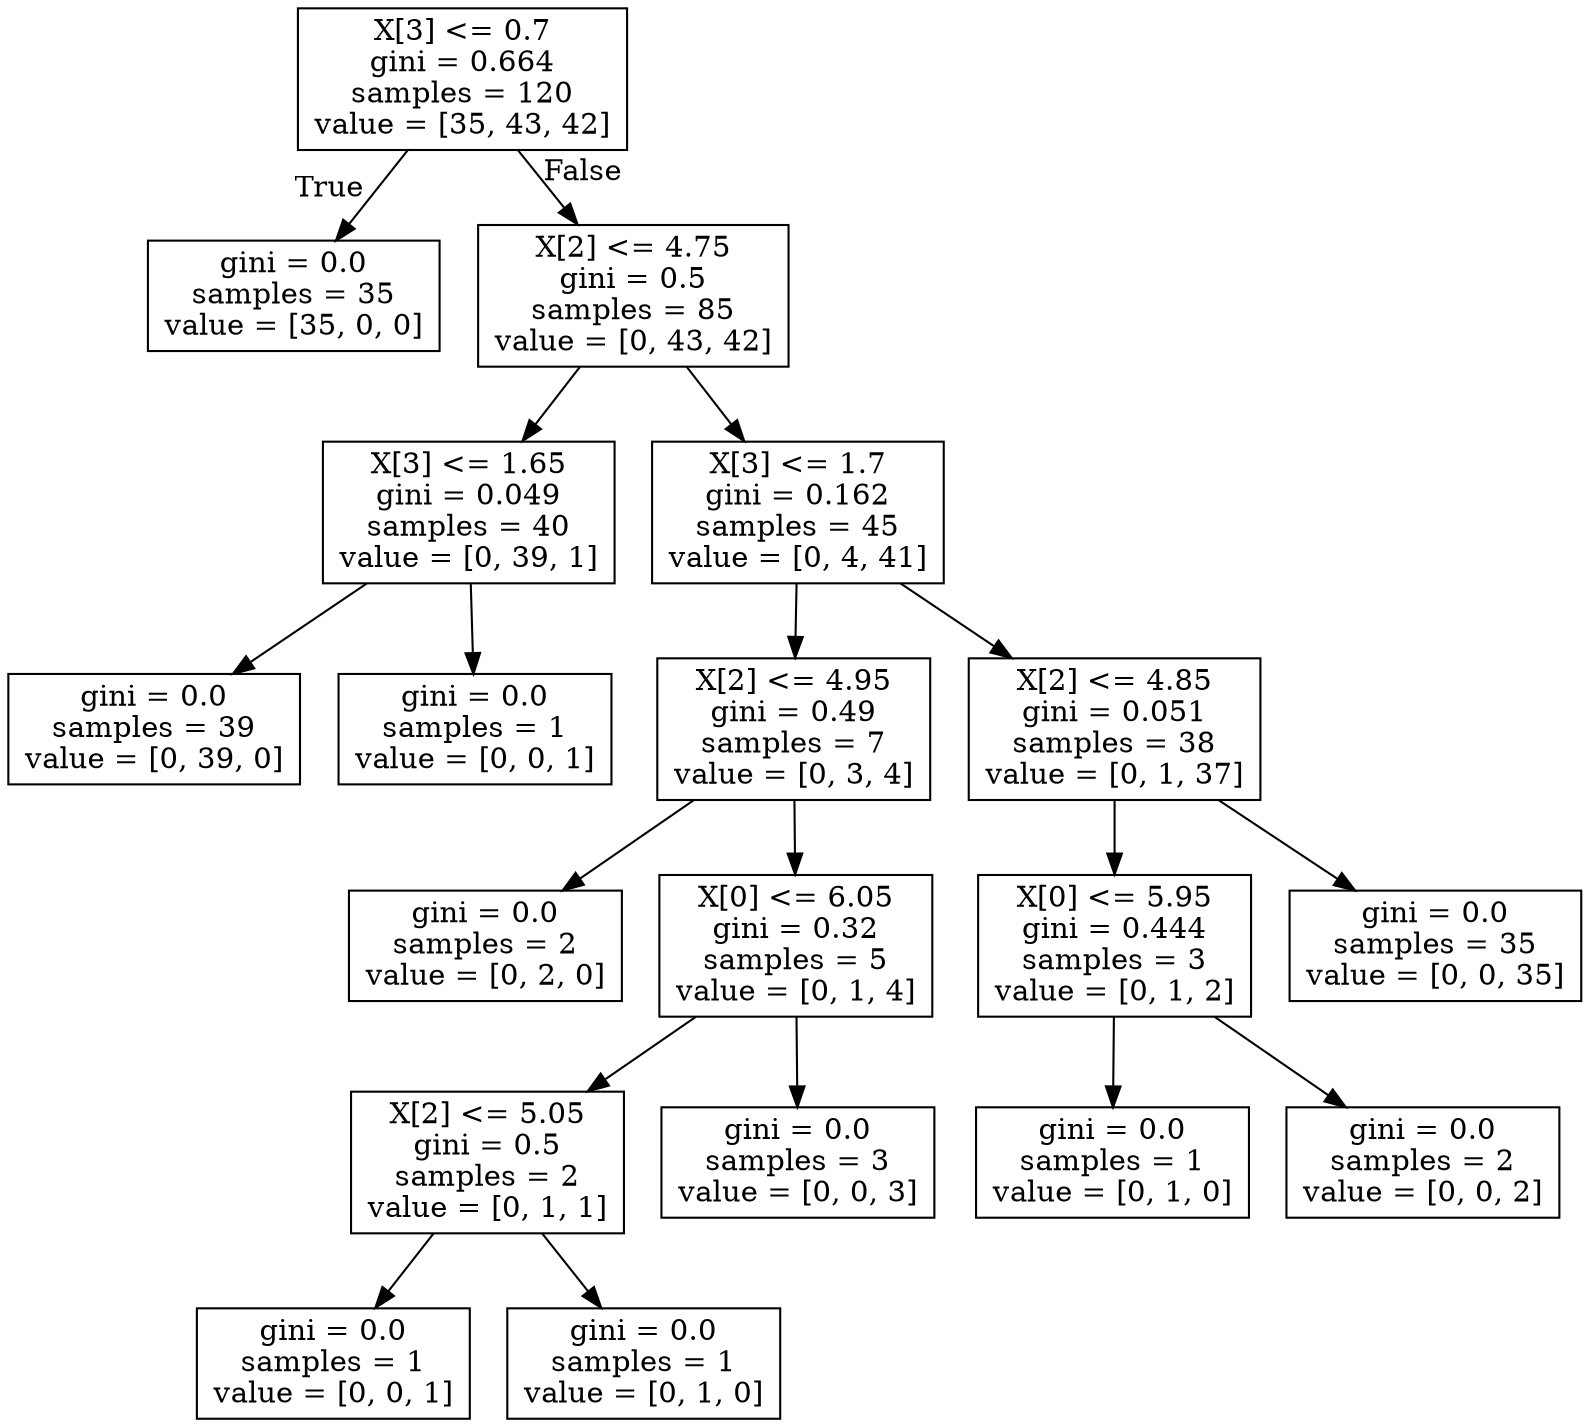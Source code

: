 digraph Tree {
node [shape=box] ;
0 [label="X[3] <= 0.7\ngini = 0.664\nsamples = 120\nvalue = [35, 43, 42]"] ;
1 [label="gini = 0.0\nsamples = 35\nvalue = [35, 0, 0]"] ;
0 -> 1 [labeldistance=2.5, labelangle=45, headlabel="True"] ;
2 [label="X[2] <= 4.75\ngini = 0.5\nsamples = 85\nvalue = [0, 43, 42]"] ;
0 -> 2 [labeldistance=2.5, labelangle=-45, headlabel="False"] ;
3 [label="X[3] <= 1.65\ngini = 0.049\nsamples = 40\nvalue = [0, 39, 1]"] ;
2 -> 3 ;
4 [label="gini = 0.0\nsamples = 39\nvalue = [0, 39, 0]"] ;
3 -> 4 ;
5 [label="gini = 0.0\nsamples = 1\nvalue = [0, 0, 1]"] ;
3 -> 5 ;
6 [label="X[3] <= 1.7\ngini = 0.162\nsamples = 45\nvalue = [0, 4, 41]"] ;
2 -> 6 ;
7 [label="X[2] <= 4.95\ngini = 0.49\nsamples = 7\nvalue = [0, 3, 4]"] ;
6 -> 7 ;
8 [label="gini = 0.0\nsamples = 2\nvalue = [0, 2, 0]"] ;
7 -> 8 ;
9 [label="X[0] <= 6.05\ngini = 0.32\nsamples = 5\nvalue = [0, 1, 4]"] ;
7 -> 9 ;
10 [label="X[2] <= 5.05\ngini = 0.5\nsamples = 2\nvalue = [0, 1, 1]"] ;
9 -> 10 ;
11 [label="gini = 0.0\nsamples = 1\nvalue = [0, 0, 1]"] ;
10 -> 11 ;
12 [label="gini = 0.0\nsamples = 1\nvalue = [0, 1, 0]"] ;
10 -> 12 ;
13 [label="gini = 0.0\nsamples = 3\nvalue = [0, 0, 3]"] ;
9 -> 13 ;
14 [label="X[2] <= 4.85\ngini = 0.051\nsamples = 38\nvalue = [0, 1, 37]"] ;
6 -> 14 ;
15 [label="X[0] <= 5.95\ngini = 0.444\nsamples = 3\nvalue = [0, 1, 2]"] ;
14 -> 15 ;
16 [label="gini = 0.0\nsamples = 1\nvalue = [0, 1, 0]"] ;
15 -> 16 ;
17 [label="gini = 0.0\nsamples = 2\nvalue = [0, 0, 2]"] ;
15 -> 17 ;
18 [label="gini = 0.0\nsamples = 35\nvalue = [0, 0, 35]"] ;
14 -> 18 ;
}